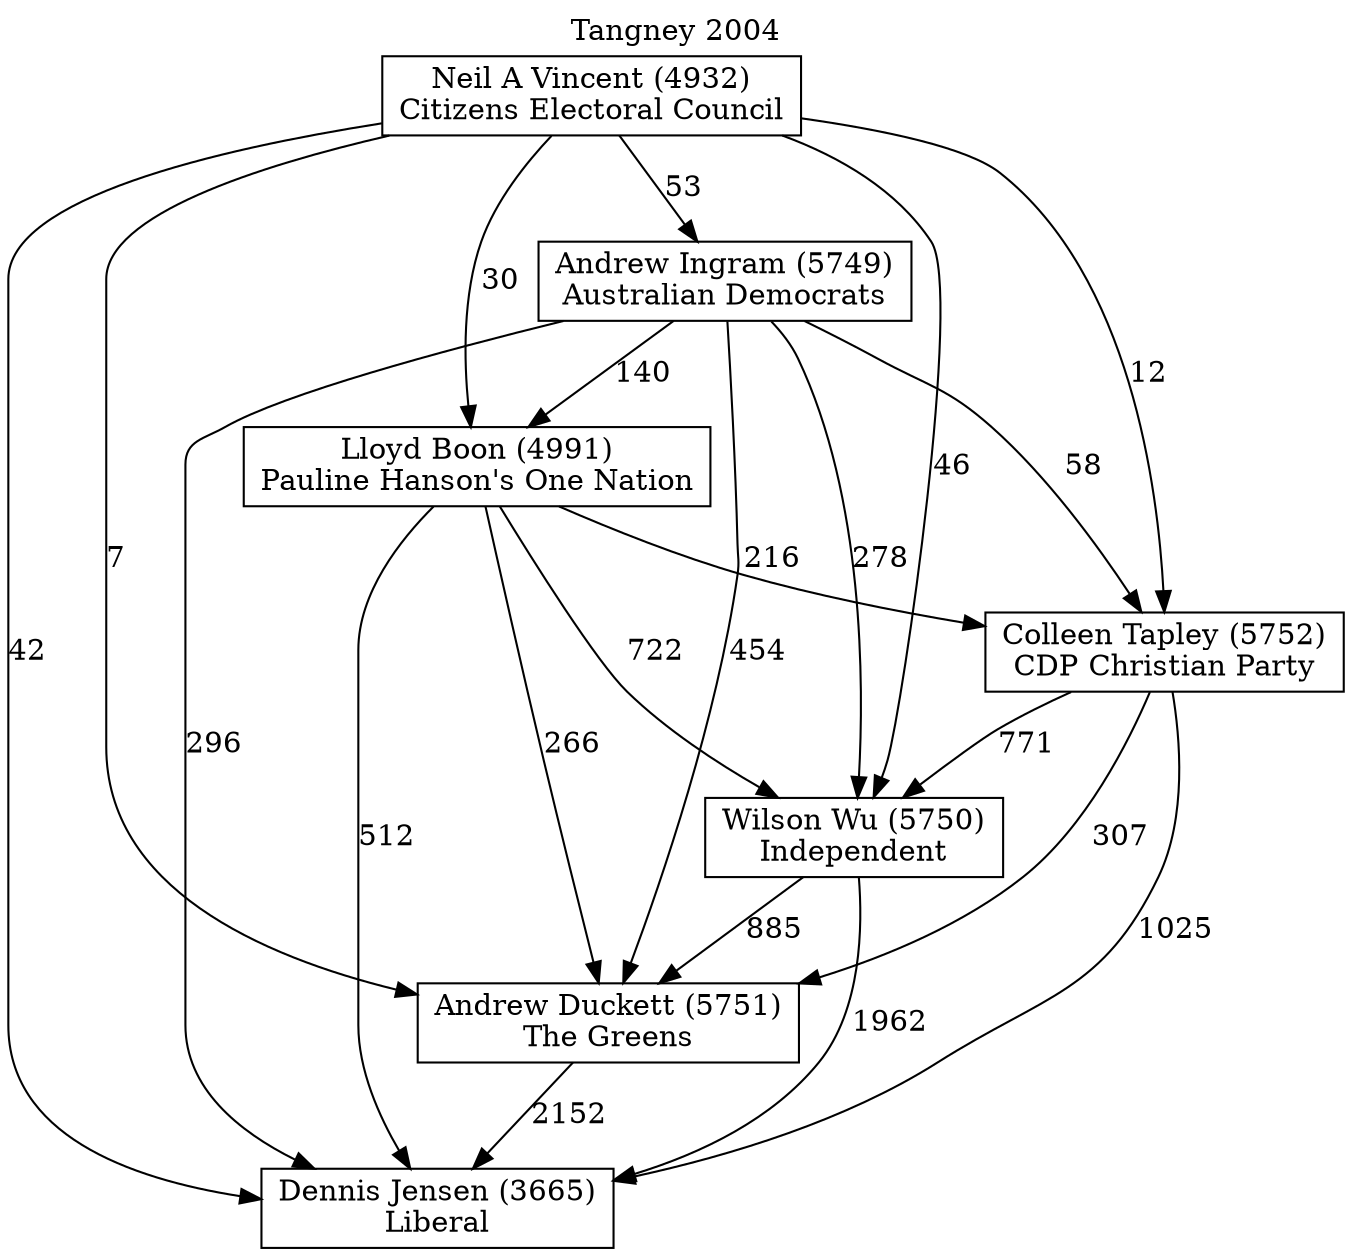 // House preference flow
digraph "Dennis Jensen (3665)_Tangney_2004" {
	graph [label="Tangney 2004" labelloc=t mclimit=10]
	node [shape=box]
	"Dennis Jensen (3665)" [label="Dennis Jensen (3665)
Liberal"]
	"Andrew Duckett (5751)" [label="Andrew Duckett (5751)
The Greens"]
	"Wilson Wu (5750)" [label="Wilson Wu (5750)
Independent"]
	"Colleen Tapley (5752)" [label="Colleen Tapley (5752)
CDP Christian Party"]
	"Lloyd Boon (4991)" [label="Lloyd Boon (4991)
Pauline Hanson's One Nation"]
	"Andrew Ingram (5749)" [label="Andrew Ingram (5749)
Australian Democrats"]
	"Neil A Vincent (4932)" [label="Neil A Vincent (4932)
Citizens Electoral Council"]
	"Andrew Duckett (5751)" -> "Dennis Jensen (3665)" [label=2152]
	"Wilson Wu (5750)" -> "Andrew Duckett (5751)" [label=885]
	"Colleen Tapley (5752)" -> "Wilson Wu (5750)" [label=771]
	"Lloyd Boon (4991)" -> "Colleen Tapley (5752)" [label=216]
	"Andrew Ingram (5749)" -> "Lloyd Boon (4991)" [label=140]
	"Neil A Vincent (4932)" -> "Andrew Ingram (5749)" [label=53]
	"Wilson Wu (5750)" -> "Dennis Jensen (3665)" [label=1962]
	"Colleen Tapley (5752)" -> "Dennis Jensen (3665)" [label=1025]
	"Lloyd Boon (4991)" -> "Dennis Jensen (3665)" [label=512]
	"Andrew Ingram (5749)" -> "Dennis Jensen (3665)" [label=296]
	"Neil A Vincent (4932)" -> "Dennis Jensen (3665)" [label=42]
	"Neil A Vincent (4932)" -> "Lloyd Boon (4991)" [label=30]
	"Andrew Ingram (5749)" -> "Colleen Tapley (5752)" [label=58]
	"Neil A Vincent (4932)" -> "Colleen Tapley (5752)" [label=12]
	"Lloyd Boon (4991)" -> "Wilson Wu (5750)" [label=722]
	"Andrew Ingram (5749)" -> "Wilson Wu (5750)" [label=278]
	"Neil A Vincent (4932)" -> "Wilson Wu (5750)" [label=46]
	"Colleen Tapley (5752)" -> "Andrew Duckett (5751)" [label=307]
	"Lloyd Boon (4991)" -> "Andrew Duckett (5751)" [label=266]
	"Andrew Ingram (5749)" -> "Andrew Duckett (5751)" [label=454]
	"Neil A Vincent (4932)" -> "Andrew Duckett (5751)" [label=7]
}
